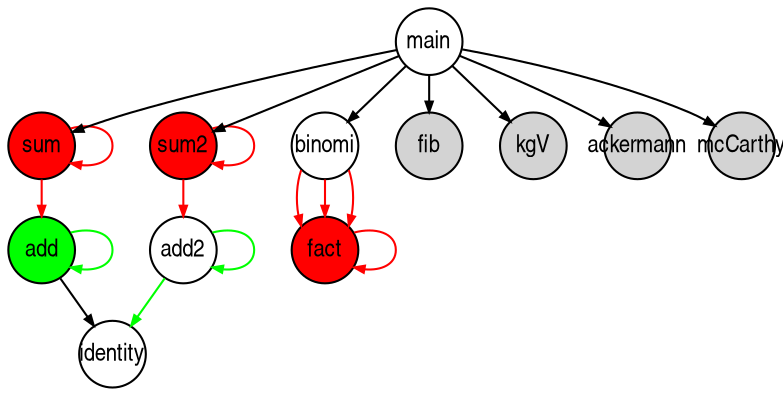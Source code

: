   digraph G {
    ranksep=.25; 
    edge [arrowsize=.5]
    node [shape=circle, style=filled, fontname="ArialNarrow",
          fontsize=12, fixedsize=true, height=.45];
    add [fillcolor=green]; 
    sum [fillcolor=red]; sum2 [fillcolor=red]; fact [fillcolor=red]; 
    main [fillcolor=white]; identity [fillcolor=white]; add2 [fillcolor=white]; binomi [fillcolor=white]; 
    add -> add [color=green]; 
    add2 -> add2 [color=green]; 
    add2 -> identity [color=green]; 
    sum -> sum [color=red]; 
    sum -> add [color=red]; 
    sum2 -> sum2 [color=red]; 
    sum2 -> add2 [color=red]; 
    binomi -> fact [color=red]; 
    binomi -> fact [color=red]; 
    binomi -> fact [color=red]; 
    fact -> fact [color=red]; 
    main -> sum [color=black]; 
    main -> sum2 [color=black]; 
    main -> binomi [color=black]; 
    main -> fib [color=black]; 
    main -> kgV [color=black]; 
    main -> ackermann [color=black]; 
    main -> mcCarthy [color=black]; 
    add -> identity [color=black]; 
  }